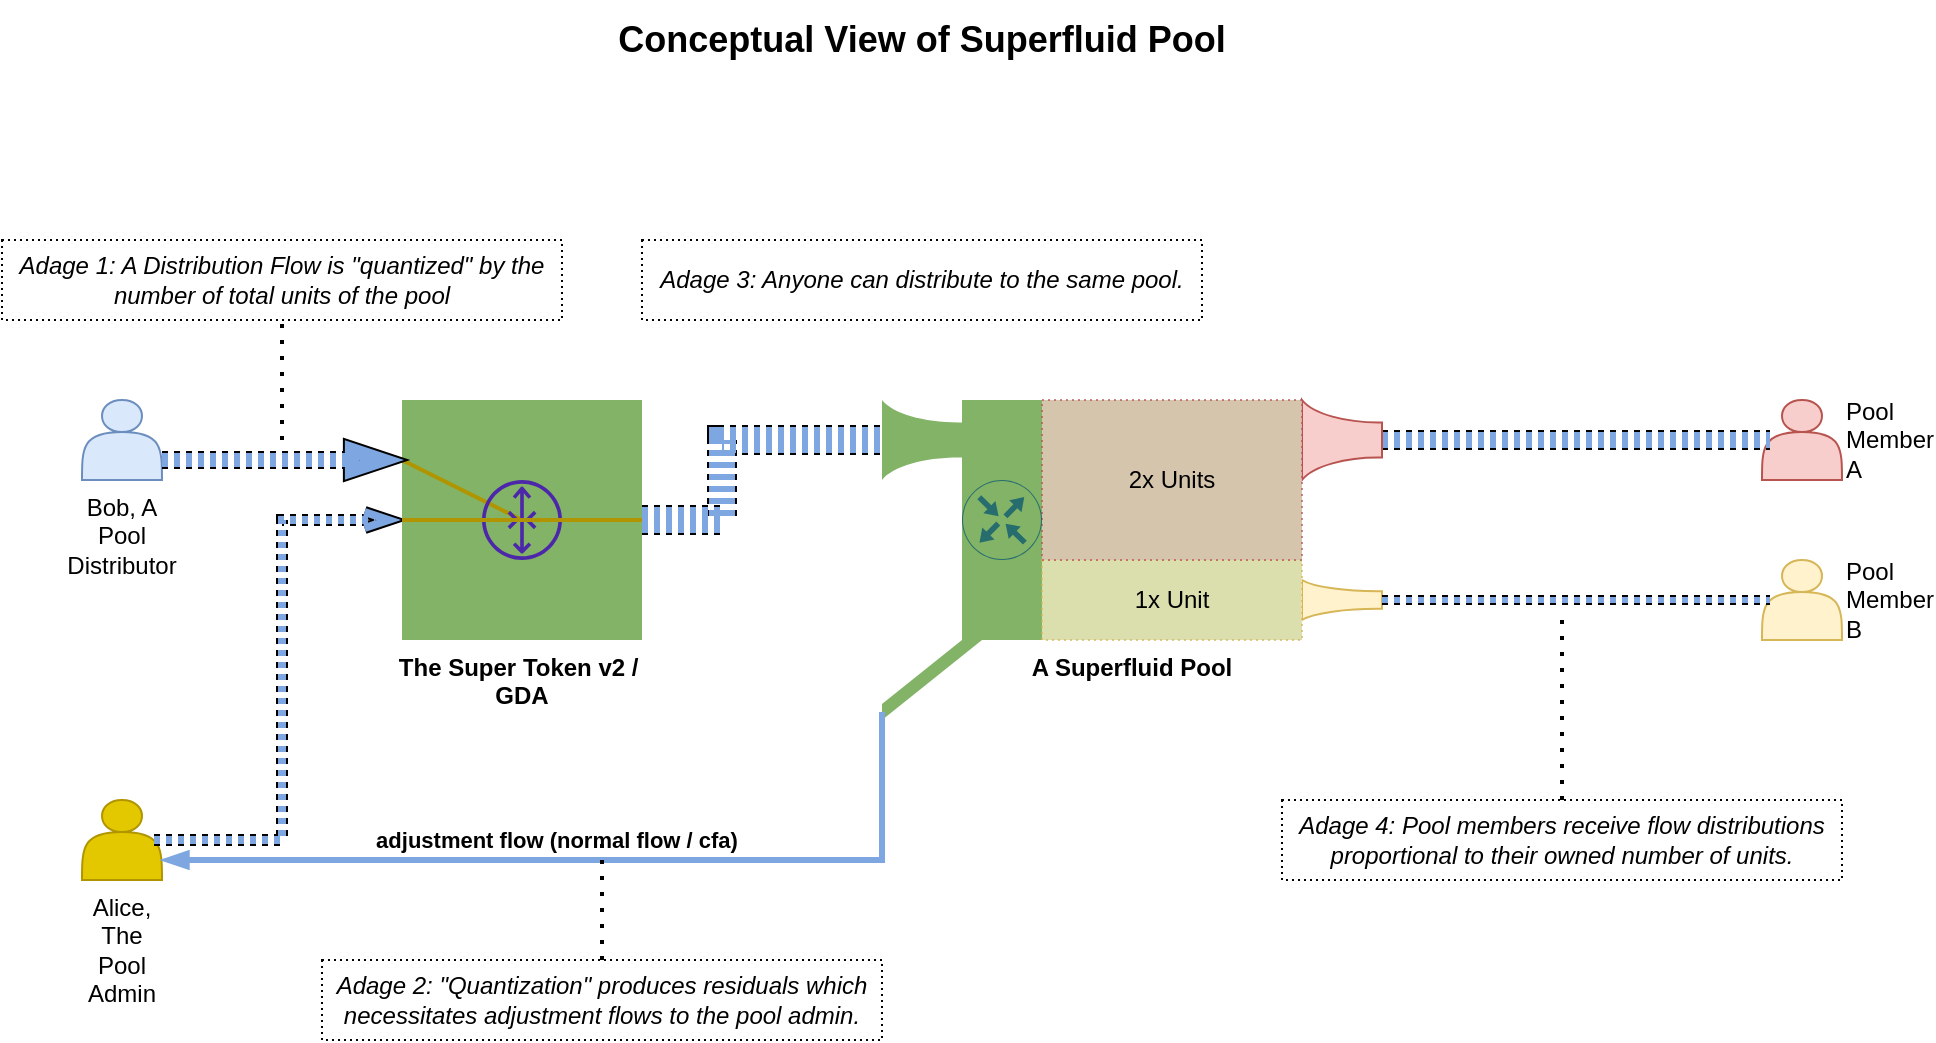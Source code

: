 <mxfile version="20.6.2" type="device"><diagram id="fZaOFZF0WYeOhrvYBxzz" name="Pool Overview"><mxGraphModel dx="1178" dy="1003" grid="1" gridSize="10" guides="1" tooltips="1" connect="1" arrows="1" fold="1" page="1" pageScale="1" pageWidth="1169" pageHeight="827" math="0" shadow="0"><root><mxCell id="0"/><mxCell id="1" parent="0"/><mxCell id="Y8v7Us4eDIkANnJY24Sl-12" value="The Super Token v2 / &#10;GDA" style="group;strokeColor=none;fillColor=#82B366;labelPosition=center;verticalLabelPosition=bottom;align=center;verticalAlign=top;fontStyle=1" vertex="1" connectable="0" parent="1"><mxGeometry x="320" y="280" width="120" height="120" as="geometry"/></mxCell><mxCell id="Y8v7Us4eDIkANnJY24Sl-6" value="" style="rounded=0;whiteSpace=wrap;html=1;fillColor=#82B366;strokeColor=none;labelPosition=center;verticalLabelPosition=bottom;align=center;verticalAlign=top;" vertex="1" parent="Y8v7Us4eDIkANnJY24Sl-12"><mxGeometry width="120" height="120" as="geometry"/></mxCell><mxCell id="Y8v7Us4eDIkANnJY24Sl-51" value="" style="endArrow=none;html=1;rounded=0;shadow=0;strokeColor=#B09500;fillColor=#e3c800;strokeWidth=2;entryX=1;entryY=0.5;entryDx=0;entryDy=0;exitX=0;exitY=0.25;exitDx=0;exitDy=0;fontStyle=1;labelPosition=center;verticalLabelPosition=middle;align=center;verticalAlign=middle;" edge="1" parent="Y8v7Us4eDIkANnJY24Sl-12" source="Y8v7Us4eDIkANnJY24Sl-6" target="Y8v7Us4eDIkANnJY24Sl-6"><mxGeometry x="-0.093" y="10" width="50" height="50" relative="1" as="geometry"><mxPoint x="-114" y="230" as="sourcePoint"/><mxPoint x="250" y="166" as="targetPoint"/><Array as="points"><mxPoint x="60" y="60"/></Array><mxPoint as="offset"/></mxGeometry></mxCell><mxCell id="Y8v7Us4eDIkANnJY24Sl-8" value="" style="sketch=0;outlineConnect=0;fontColor=#232F3E;gradientColor=none;fillColor=#4D27AA;strokeColor=none;dashed=0;verticalLabelPosition=bottom;verticalAlign=top;align=center;html=1;fontSize=12;fontStyle=0;aspect=fixed;pointerEvents=1;shape=mxgraph.aws4.router;" vertex="1" parent="Y8v7Us4eDIkANnJY24Sl-12"><mxGeometry x="40" y="40" width="40" height="40" as="geometry"/></mxCell><mxCell id="Y8v7Us4eDIkANnJY24Sl-13" value="" style="verticalLabelPosition=bottom;align=center;outlineConnect=0;dashed=0;html=1;verticalAlign=top;shape=mxgraph.pid.flow_sensors.flow_nozzle;strokeColor=none;fillColor=#82B366;" vertex="1" parent="1"><mxGeometry x="560" y="280" width="40" height="40" as="geometry"/></mxCell><mxCell id="Y8v7Us4eDIkANnJY24Sl-2" value="A Superfluid Pool" style="rounded=0;whiteSpace=wrap;html=1;fillColor=#82B366;strokeColor=none;labelPosition=center;verticalLabelPosition=bottom;align=center;verticalAlign=top;fontStyle=1" vertex="1" parent="1"><mxGeometry x="600" y="280" width="170" height="120" as="geometry"/></mxCell><mxCell id="Y8v7Us4eDIkANnJY24Sl-16" value="" style="verticalLabelPosition=bottom;verticalAlign=top;html=1;shape=mxgraph.basic.diag_stripe;dx=4;strokeColor=none;fillColor=#82B366;flipV=1;direction=south;" vertex="1" parent="1"><mxGeometry x="560" y="400" width="50" height="40" as="geometry"/></mxCell><mxCell id="Y8v7Us4eDIkANnJY24Sl-17" value="Bob, A Pool Distributor" style="shape=actor;whiteSpace=wrap;html=1;strokeColor=#6c8ebf;fillColor=#dae8fc;labelPosition=center;verticalLabelPosition=bottom;align=center;verticalAlign=top;" vertex="1" parent="1"><mxGeometry x="160" y="280" width="40" height="40" as="geometry"/></mxCell><mxCell id="Y8v7Us4eDIkANnJY24Sl-18" value="" style="shape=filledEdge;fixDash=1;endArrow=blockThin;strokeWidth=9;fillColor=#7EA6E0;edgeStyle=orthogonalEdgeStyle;html=1;strokeColor=default;rounded=0;shadow=0;dashed=1;endFill=1;" edge="1" parent="1"><mxGeometry width="60" height="40" relative="1" as="geometry"><mxPoint x="200" y="310" as="sourcePoint"/><mxPoint x="320" y="310" as="targetPoint"/><Array as="points"><mxPoint x="300" y="310"/><mxPoint x="300" y="310"/></Array></mxGeometry></mxCell><mxCell id="Y8v7Us4eDIkANnJY24Sl-20" value="" style="shape=filledEdge;fixDash=1;endArrow=none;strokeWidth=15;fillColor=#7EA6E0;edgeStyle=orthogonalEdgeStyle;html=1;strokeColor=default;rounded=0;shadow=0;entryX=0;entryY=0.5;entryDx=0;entryDy=0;entryPerimeter=0;exitX=1;exitY=0.5;exitDx=0;exitDy=0;dashed=1;endFill=0;" edge="1" parent="1" source="Y8v7Us4eDIkANnJY24Sl-6" target="Y8v7Us4eDIkANnJY24Sl-13"><mxGeometry width="60" height="40" relative="1" as="geometry"><mxPoint x="210" y="320" as="sourcePoint"/><mxPoint x="510" y="320" as="targetPoint"/><Array as="points"><mxPoint x="480" y="340"/><mxPoint x="480" y="300"/></Array></mxGeometry></mxCell><mxCell id="Y8v7Us4eDIkANnJY24Sl-21" value="Alice, The&lt;br&gt;Pool Admin" style="shape=actor;whiteSpace=wrap;html=1;strokeColor=#B09500;fillColor=#e3c800;fontColor=#000000;verticalAlign=top;labelPosition=center;verticalLabelPosition=bottom;align=center;" vertex="1" parent="1"><mxGeometry x="160" y="480" width="40" height="40" as="geometry"/></mxCell><mxCell id="Y8v7Us4eDIkANnJY24Sl-22" value="adjustment flow (normal flow / cfa)" style="endArrow=none;html=1;rounded=0;shadow=0;strokeColor=#7EA6E0;fillColor=#7EA6E0;strokeWidth=3;entryX=0;entryY=0;entryDx=4;entryDy=50;entryPerimeter=0;exitX=1;exitY=0.75;exitDx=0;exitDy=0;fontStyle=1;labelPosition=center;verticalLabelPosition=middle;align=center;verticalAlign=middle;labelBackgroundColor=none;startArrow=blockThin;startFill=1;" edge="1" parent="1" source="Y8v7Us4eDIkANnJY24Sl-21" target="Y8v7Us4eDIkANnJY24Sl-16"><mxGeometry x="-0.093" y="10" width="50" height="50" relative="1" as="geometry"><mxPoint x="290" y="670" as="sourcePoint"/><mxPoint x="340" y="620" as="targetPoint"/><Array as="points"><mxPoint x="560" y="510"/></Array><mxPoint as="offset"/></mxGeometry></mxCell><mxCell id="Y8v7Us4eDIkANnJY24Sl-23" value="Conceptual View of Superfluid Pool" style="text;html=1;strokeColor=none;fillColor=none;align=center;verticalAlign=middle;whiteSpace=wrap;rounded=0;fontSize=18;fontStyle=1" vertex="1" parent="1"><mxGeometry x="400" y="80" width="360" height="40" as="geometry"/></mxCell><mxCell id="Y8v7Us4eDIkANnJY24Sl-24" value="Pool Member&lt;br&gt;A" style="shape=actor;whiteSpace=wrap;html=1;strokeColor=#b85450;fillColor=#f8cecc;labelPosition=right;verticalLabelPosition=middle;align=left;verticalAlign=middle;" vertex="1" parent="1"><mxGeometry x="1000" y="280" width="40" height="40" as="geometry"/></mxCell><mxCell id="Y8v7Us4eDIkANnJY24Sl-25" value="Pool Member&lt;br&gt;B" style="shape=actor;whiteSpace=wrap;html=1;strokeColor=#d6b656;fillColor=#fff2cc;labelPosition=right;verticalLabelPosition=middle;align=left;verticalAlign=middle;" vertex="1" parent="1"><mxGeometry x="1000" y="360" width="40" height="40" as="geometry"/></mxCell><mxCell id="Y8v7Us4eDIkANnJY24Sl-27" value="Adage 1: A Distribution Flow is &quot;quantized&quot; by the number of total units of the pool" style="text;html=1;strokeColor=default;fillColor=none;align=center;verticalAlign=middle;whiteSpace=wrap;rounded=0;fontSize=12;fontStyle=2;dashed=1;dashPattern=1 2;" vertex="1" parent="1"><mxGeometry x="120" y="200" width="280" height="40" as="geometry"/></mxCell><mxCell id="Y8v7Us4eDIkANnJY24Sl-34" value="" style="endArrow=none;dashed=1;html=1;dashPattern=1 3;strokeWidth=2;rounded=0;shadow=0;strokeColor=#000000;fontSize=12;fillColor=#7EA6E0;entryX=0.5;entryY=1;entryDx=0;entryDy=0;" edge="1" parent="1" target="Y8v7Us4eDIkANnJY24Sl-27"><mxGeometry width="50" height="50" relative="1" as="geometry"><mxPoint x="260" y="300" as="sourcePoint"/><mxPoint x="260" y="380" as="targetPoint"/></mxGeometry></mxCell><mxCell id="Y8v7Us4eDIkANnJY24Sl-35" value="" style="shape=filledEdge;fixDash=1;endArrow=none;strokeWidth=10;fillColor=#7EA6E0;edgeStyle=orthogonalEdgeStyle;html=1;strokeColor=default;rounded=0;shadow=0;entryX=0.1;entryY=0.5;entryDx=0;entryDy=0;entryPerimeter=0;exitX=1;exitY=0.5;exitDx=0;exitDy=0;dashed=1;exitPerimeter=0;endFill=0;" edge="1" parent="1" source="Y8v7Us4eDIkANnJY24Sl-36" target="Y8v7Us4eDIkANnJY24Sl-24"><mxGeometry width="60" height="40" relative="1" as="geometry"><mxPoint x="450" y="350" as="sourcePoint"/><mxPoint x="570" y="310" as="targetPoint"/><Array as="points"><mxPoint x="870" y="300"/><mxPoint x="870" y="300"/></Array></mxGeometry></mxCell><mxCell id="Y8v7Us4eDIkANnJY24Sl-36" value="" style="verticalLabelPosition=bottom;align=center;outlineConnect=0;dashed=0;html=1;verticalAlign=top;shape=mxgraph.pid.flow_sensors.flow_nozzle;strokeColor=#b85450;fillColor=#f8cecc;flipH=0;" vertex="1" parent="1"><mxGeometry x="770" y="280" width="40" height="40" as="geometry"/></mxCell><mxCell id="Y8v7Us4eDIkANnJY24Sl-39" value="" style="verticalLabelPosition=bottom;align=center;outlineConnect=0;dashed=0;html=1;verticalAlign=top;shape=mxgraph.pid.flow_sensors.flow_nozzle;strokeColor=#d6b656;fillColor=#fff2cc;flipH=0;" vertex="1" parent="1"><mxGeometry x="770" y="370" width="40" height="20" as="geometry"/></mxCell><mxCell id="Y8v7Us4eDIkANnJY24Sl-40" value="" style="shape=filledEdge;fixDash=1;endArrow=none;strokeWidth=5;fillColor=#7EA6E0;edgeStyle=orthogonalEdgeStyle;html=1;strokeColor=default;rounded=0;shadow=0;exitX=1;exitY=0.5;exitDx=0;exitDy=0;dashed=1;exitPerimeter=0;entryX=0.1;entryY=0.5;entryDx=0;entryDy=0;entryPerimeter=0;endFill=0;" edge="1" parent="1" source="Y8v7Us4eDIkANnJY24Sl-39" target="Y8v7Us4eDIkANnJY24Sl-25"><mxGeometry width="60" height="40" relative="1" as="geometry"><mxPoint x="820" y="310" as="sourcePoint"/><mxPoint x="1010" y="380" as="targetPoint"/><Array as="points"/></mxGeometry></mxCell><mxCell id="Y8v7Us4eDIkANnJY24Sl-41" value="1x&amp;nbsp;Unit" style="rounded=0;whiteSpace=wrap;html=1;dashed=1;dashPattern=1 2;strokeColor=#d6b656;fontSize=12;fillColor=#fff2cc;opacity=70;" vertex="1" parent="1"><mxGeometry x="640" y="360" width="130" height="40" as="geometry"/></mxCell><mxCell id="Y8v7Us4eDIkANnJY24Sl-42" value="2x Units" style="rounded=0;whiteSpace=wrap;html=1;dashed=1;dashPattern=1 2;strokeColor=#b85450;fontSize=12;fillColor=#f8cecc;opacity=70;" vertex="1" parent="1"><mxGeometry x="640" y="280" width="130" height="80" as="geometry"/></mxCell><mxCell id="Y8v7Us4eDIkANnJY24Sl-44" value="" style="shape=filledEdge;fixDash=1;endArrow=openThin;strokeWidth=6;fillColor=#7EA6E0;edgeStyle=orthogonalEdgeStyle;html=1;strokeColor=default;rounded=0;shadow=0;dashed=1;exitX=0.9;exitY=0.5;exitDx=0;exitDy=0;exitPerimeter=0;entryX=0;entryY=0.5;entryDx=0;entryDy=0;endFill=0;" edge="1" parent="1" source="Y8v7Us4eDIkANnJY24Sl-21" target="Y8v7Us4eDIkANnJY24Sl-6"><mxGeometry width="60" height="40" relative="1" as="geometry"><mxPoint x="210" y="320" as="sourcePoint"/><mxPoint x="330" y="320" as="targetPoint"/><Array as="points"><mxPoint x="260" y="500"/><mxPoint x="260" y="340"/></Array></mxGeometry></mxCell><mxCell id="Y8v7Us4eDIkANnJY24Sl-46" value="" style="sketch=0;points=[[0.5,0,0],[1,0.5,0],[0.5,1,0],[0,0.5,0],[0.145,0.145,0],[0.856,0.145,0],[0.855,0.856,0],[0.145,0.855,0]];verticalLabelPosition=bottom;html=1;verticalAlign=top;aspect=fixed;align=center;pointerEvents=1;shape=mxgraph.cisco19.rect;prIcon=router;fillColor=none;strokeColor=#005073;dashed=1;dashPattern=1 2;fontSize=12;opacity=70;" vertex="1" parent="1"><mxGeometry x="600" y="320" width="40" height="40" as="geometry"/></mxCell><mxCell id="Y8v7Us4eDIkANnJY24Sl-47" value="Adage 2: &quot;Quantization&quot; produces residuals which necessitates adjustment flows to the pool admin." style="text;html=1;strokeColor=default;fillColor=none;align=center;verticalAlign=middle;whiteSpace=wrap;rounded=0;fontSize=12;fontStyle=2;dashed=1;dashPattern=1 2;" vertex="1" parent="1"><mxGeometry x="280" y="560" width="280" height="40" as="geometry"/></mxCell><mxCell id="Y8v7Us4eDIkANnJY24Sl-48" value="" style="endArrow=none;dashed=1;html=1;dashPattern=1 3;strokeWidth=2;rounded=0;shadow=0;strokeColor=#000000;fontSize=12;fillColor=#7EA6E0;exitX=0.5;exitY=0;exitDx=0;exitDy=0;" edge="1" parent="1" source="Y8v7Us4eDIkANnJY24Sl-47"><mxGeometry width="50" height="50" relative="1" as="geometry"><mxPoint x="270" y="310" as="sourcePoint"/><mxPoint x="420" y="500" as="targetPoint"/></mxGeometry></mxCell><mxCell id="Y8v7Us4eDIkANnJY24Sl-49" value="Adage 4: Pool members receive flow distributions proportional to their owned number of units." style="text;html=1;strokeColor=default;fillColor=none;align=center;verticalAlign=middle;whiteSpace=wrap;rounded=0;fontSize=12;fontStyle=2;dashed=1;dashPattern=1 2;" vertex="1" parent="1"><mxGeometry x="760" y="480" width="280" height="40" as="geometry"/></mxCell><mxCell id="Y8v7Us4eDIkANnJY24Sl-50" value="" style="endArrow=none;dashed=1;html=1;dashPattern=1 3;strokeWidth=2;rounded=0;shadow=0;strokeColor=#000000;fontSize=12;fillColor=#7EA6E0;exitX=0.5;exitY=0;exitDx=0;exitDy=0;" edge="1" parent="1" source="Y8v7Us4eDIkANnJY24Sl-49"><mxGeometry width="50" height="50" relative="1" as="geometry"><mxPoint x="920" y="450" as="sourcePoint"/><mxPoint x="900" y="390" as="targetPoint"/></mxGeometry></mxCell><mxCell id="Y8v7Us4eDIkANnJY24Sl-52" value="" style="endArrow=none;html=1;rounded=0;shadow=0;strokeColor=#B09500;fillColor=#e3c800;strokeWidth=2;exitX=0;exitY=0.5;exitDx=0;exitDy=0;fontStyle=1;labelPosition=center;verticalLabelPosition=middle;align=center;verticalAlign=middle;" edge="1" parent="1" source="Y8v7Us4eDIkANnJY24Sl-6"><mxGeometry x="-0.093" y="10" width="50" height="50" relative="1" as="geometry"><mxPoint x="330" y="320" as="sourcePoint"/><mxPoint x="440" y="340" as="targetPoint"/><Array as="points"/><mxPoint as="offset"/></mxGeometry></mxCell><mxCell id="Y8v7Us4eDIkANnJY24Sl-53" value="Adage 3: Anyone can distribute to the same pool." style="text;html=1;strokeColor=default;fillColor=none;align=center;verticalAlign=middle;whiteSpace=wrap;rounded=0;fontSize=12;fontStyle=2;dashed=1;dashPattern=1 2;" vertex="1" parent="1"><mxGeometry x="440" y="200" width="280" height="40" as="geometry"/></mxCell></root></mxGraphModel></diagram></mxfile>